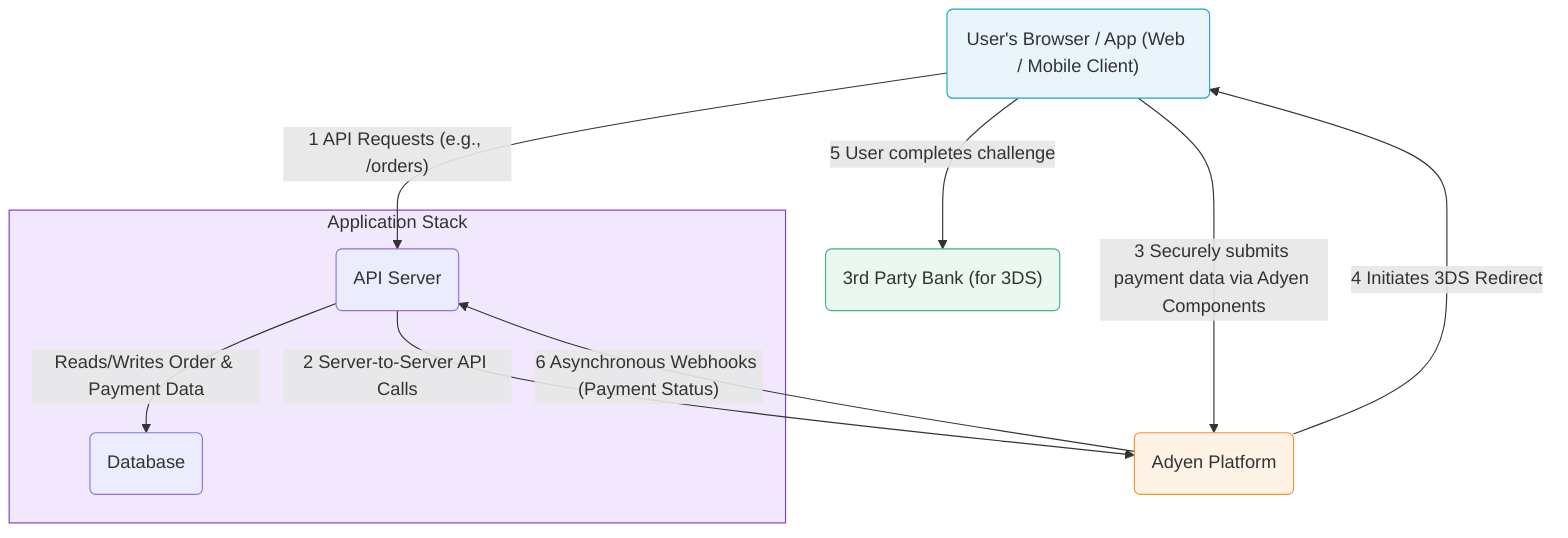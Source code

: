 graph TD
    %% Define the main components
    Browser("User's Browser / App (Web / Mobile Client)")
    Adyen("Adyen Platform")
    Bank("3rd Party Bank (for 3DS)")

    %% Group your backend components into a single unit
    subgraph YourApplication [Application Stack]
        direction TB
        API("API Server")
        DB("Database")
    end
    
    %% Define the primary interaction flows
    Browser -- "1 API Requests (e.g., /orders)" --> API
    API -- "2 Server-to-Server API Calls" --> Adyen
    API -- "Reads/Writes Order & Payment Data" --> DB

    Browser -- "3 Securely submits payment data via Adyen Components" --> Adyen
    
    Adyen -- "4 Initiates 3DS Redirect" --> Browser
    Browser -- "5 User completes challenge" --> Bank
    
    Adyen -- "6 Asynchronous Webhooks (Payment Status)" --> API

    %% Add some styling for clarity
    style Browser fill:#e9f5fb,stroke:#1ca6ce
    style YourApplication fill:#f2e8fd,stroke:#7f3ac7
    style Adyen fill:#fff3e6,stroke:#fa922b
    style Bank fill:#eaf8ef,stroke:#41b584